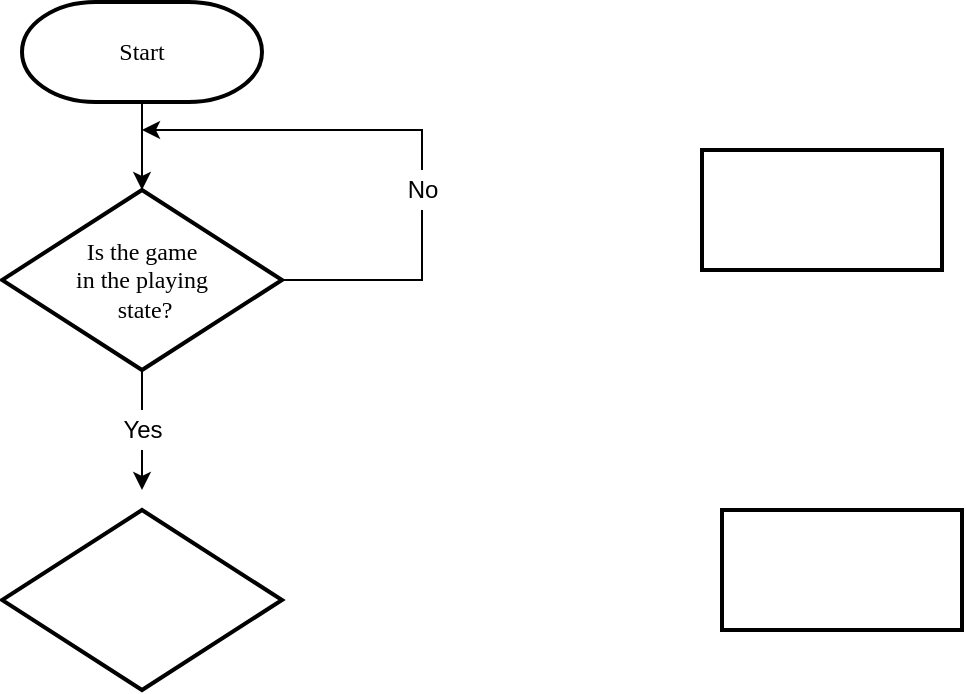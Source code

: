 <mxfile version="16.5.1" type="device"><diagram id="C5RBs43oDa-KdzZeNtuy" name="Page-1"><mxGraphModel dx="868" dy="553" grid="1" gridSize="10" guides="1" tooltips="1" connect="1" arrows="1" fold="1" page="1" pageScale="1" pageWidth="827" pageHeight="1169" math="0" shadow="0"><root><mxCell id="WIyWlLk6GJQsqaUBKTNV-0"/><mxCell id="WIyWlLk6GJQsqaUBKTNV-1" parent="WIyWlLk6GJQsqaUBKTNV-0"/><mxCell id="f-SPTjYw0jebKPsybRp8-0" style="edgeStyle=orthogonalEdgeStyle;rounded=0;orthogonalLoop=1;jettySize=auto;html=1;entryX=0.5;entryY=0;entryDx=0;entryDy=0;" edge="1" parent="WIyWlLk6GJQsqaUBKTNV-1" source="BjM7-9iWR1DRZ1QbQiMm-8" target="BjM7-9iWR1DRZ1QbQiMm-14"><mxGeometry relative="1" as="geometry"/></mxCell><mxCell id="BjM7-9iWR1DRZ1QbQiMm-8" value="&lt;font face=&quot;Tahoma&quot;&gt;Start&lt;/font&gt;" style="strokeWidth=2;html=1;shape=mxgraph.flowchart.terminator;whiteSpace=wrap;shadow=0;glass=0;sketch=0;gradientColor=none;" parent="WIyWlLk6GJQsqaUBKTNV-1" vertex="1"><mxGeometry x="280" y="46" width="120" height="50" as="geometry"/></mxCell><mxCell id="BjM7-9iWR1DRZ1QbQiMm-10" value="" style="whiteSpace=wrap;html=1;strokeWidth=2;shadow=0;glass=0;sketch=0;gradientColor=none;" parent="WIyWlLk6GJQsqaUBKTNV-1" vertex="1"><mxGeometry x="620" y="120" width="120" height="60" as="geometry"/></mxCell><mxCell id="BjM7-9iWR1DRZ1QbQiMm-12" value="" style="whiteSpace=wrap;html=1;strokeWidth=2;shadow=0;glass=0;sketch=0;gradientColor=none;" parent="WIyWlLk6GJQsqaUBKTNV-1" vertex="1"><mxGeometry x="630" y="300" width="120" height="60" as="geometry"/></mxCell><mxCell id="BjM7-9iWR1DRZ1QbQiMm-19" value="" style="edgeStyle=orthogonalEdgeStyle;rounded=0;orthogonalLoop=1;jettySize=auto;html=1;startArrow=none;" parent="WIyWlLk6GJQsqaUBKTNV-1" source="BjM7-9iWR1DRZ1QbQiMm-21" edge="1"><mxGeometry relative="1" as="geometry"><mxPoint x="340" y="290" as="targetPoint"/></mxGeometry></mxCell><mxCell id="f-SPTjYw0jebKPsybRp8-1" style="edgeStyle=orthogonalEdgeStyle;rounded=0;orthogonalLoop=1;jettySize=auto;html=1;" edge="1" parent="WIyWlLk6GJQsqaUBKTNV-1" source="BjM7-9iWR1DRZ1QbQiMm-14"><mxGeometry relative="1" as="geometry"><mxPoint x="340" y="110" as="targetPoint"/><Array as="points"><mxPoint x="480" y="185"/><mxPoint x="480" y="110"/><mxPoint x="340" y="110"/></Array></mxGeometry></mxCell><mxCell id="BjM7-9iWR1DRZ1QbQiMm-14" value="&lt;font face=&quot;Tahoma&quot;&gt;Is the game &lt;br&gt;in the&amp;nbsp;playing&lt;br&gt;&amp;nbsp;state?&lt;/font&gt;" style="rhombus;whiteSpace=wrap;html=1;strokeWidth=2;shadow=0;glass=0;sketch=0;gradientColor=none;" parent="WIyWlLk6GJQsqaUBKTNV-1" vertex="1"><mxGeometry x="270" y="140" width="140" height="90" as="geometry"/></mxCell><mxCell id="BjM7-9iWR1DRZ1QbQiMm-21" value="Yes" style="text;html=1;align=center;verticalAlign=middle;resizable=0;points=[];autosize=1;strokeColor=none;fillColor=none;" parent="WIyWlLk6GJQsqaUBKTNV-1" vertex="1"><mxGeometry x="320" y="250" width="40" height="20" as="geometry"/></mxCell><mxCell id="BjM7-9iWR1DRZ1QbQiMm-27" value="" style="edgeStyle=orthogonalEdgeStyle;rounded=0;orthogonalLoop=1;jettySize=auto;html=1;endArrow=none;" parent="WIyWlLk6GJQsqaUBKTNV-1" source="BjM7-9iWR1DRZ1QbQiMm-14" edge="1"><mxGeometry relative="1" as="geometry"><mxPoint x="340" y="247.5" as="sourcePoint"/><mxPoint x="340" y="250" as="targetPoint"/></mxGeometry></mxCell><mxCell id="f-SPTjYw0jebKPsybRp8-2" value="No" style="text;html=1;align=center;verticalAlign=middle;resizable=0;points=[];autosize=1;strokeColor=none;fillColor=default;" vertex="1" parent="WIyWlLk6GJQsqaUBKTNV-1"><mxGeometry x="465" y="130" width="30" height="20" as="geometry"/></mxCell><mxCell id="f-SPTjYw0jebKPsybRp8-6" value="" style="rhombus;whiteSpace=wrap;html=1;strokeWidth=2;shadow=0;glass=0;sketch=0;gradientColor=none;" vertex="1" parent="WIyWlLk6GJQsqaUBKTNV-1"><mxGeometry x="270" y="300" width="140" height="90" as="geometry"/></mxCell></root></mxGraphModel></diagram></mxfile>